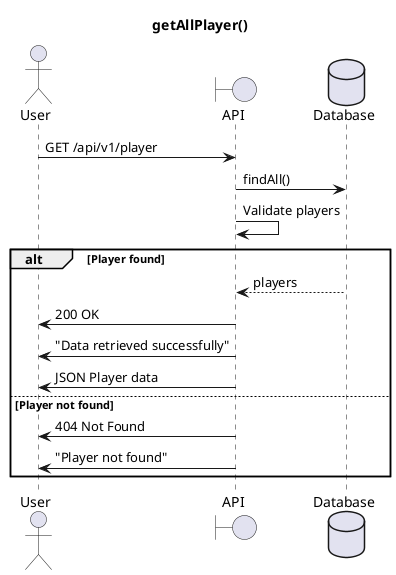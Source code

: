 @startuml
title getAllPlayer()

actor User as u
boundary API as a
database Database as d

u->a : GET /api/v1/player
a->d: findAll()
a->a : Validate players

alt Player found
    d-->a : players
    a->u : 200 OK
    a->u : "Data retrieved successfully"
    a->u : JSON Player data
else Player not found
    a->u : 404 Not Found
    a->u : "Player not found"
end

@enduml
